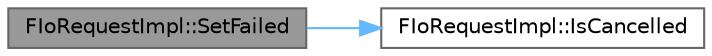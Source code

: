 digraph "FIoRequestImpl::SetFailed"
{
 // INTERACTIVE_SVG=YES
 // LATEX_PDF_SIZE
  bgcolor="transparent";
  edge [fontname=Helvetica,fontsize=10,labelfontname=Helvetica,labelfontsize=10];
  node [fontname=Helvetica,fontsize=10,shape=box,height=0.2,width=0.4];
  rankdir="LR";
  Node1 [id="Node000001",label="FIoRequestImpl::SetFailed",height=0.2,width=0.4,color="gray40", fillcolor="grey60", style="filled", fontcolor="black",tooltip="Mark the request as failed (EIoErrorCode::ReadError)."];
  Node1 -> Node2 [id="edge1_Node000001_Node000002",color="steelblue1",style="solid",tooltip=" "];
  Node2 [id="Node000002",label="FIoRequestImpl::IsCancelled",height=0.2,width=0.4,color="grey40", fillcolor="white", style="filled",URL="$d2/ddd/classFIoRequestImpl.html#a168b4976bccd67d1b41aa34eb23ba659",tooltip="Returns whether the request has been cancelled."];
}
